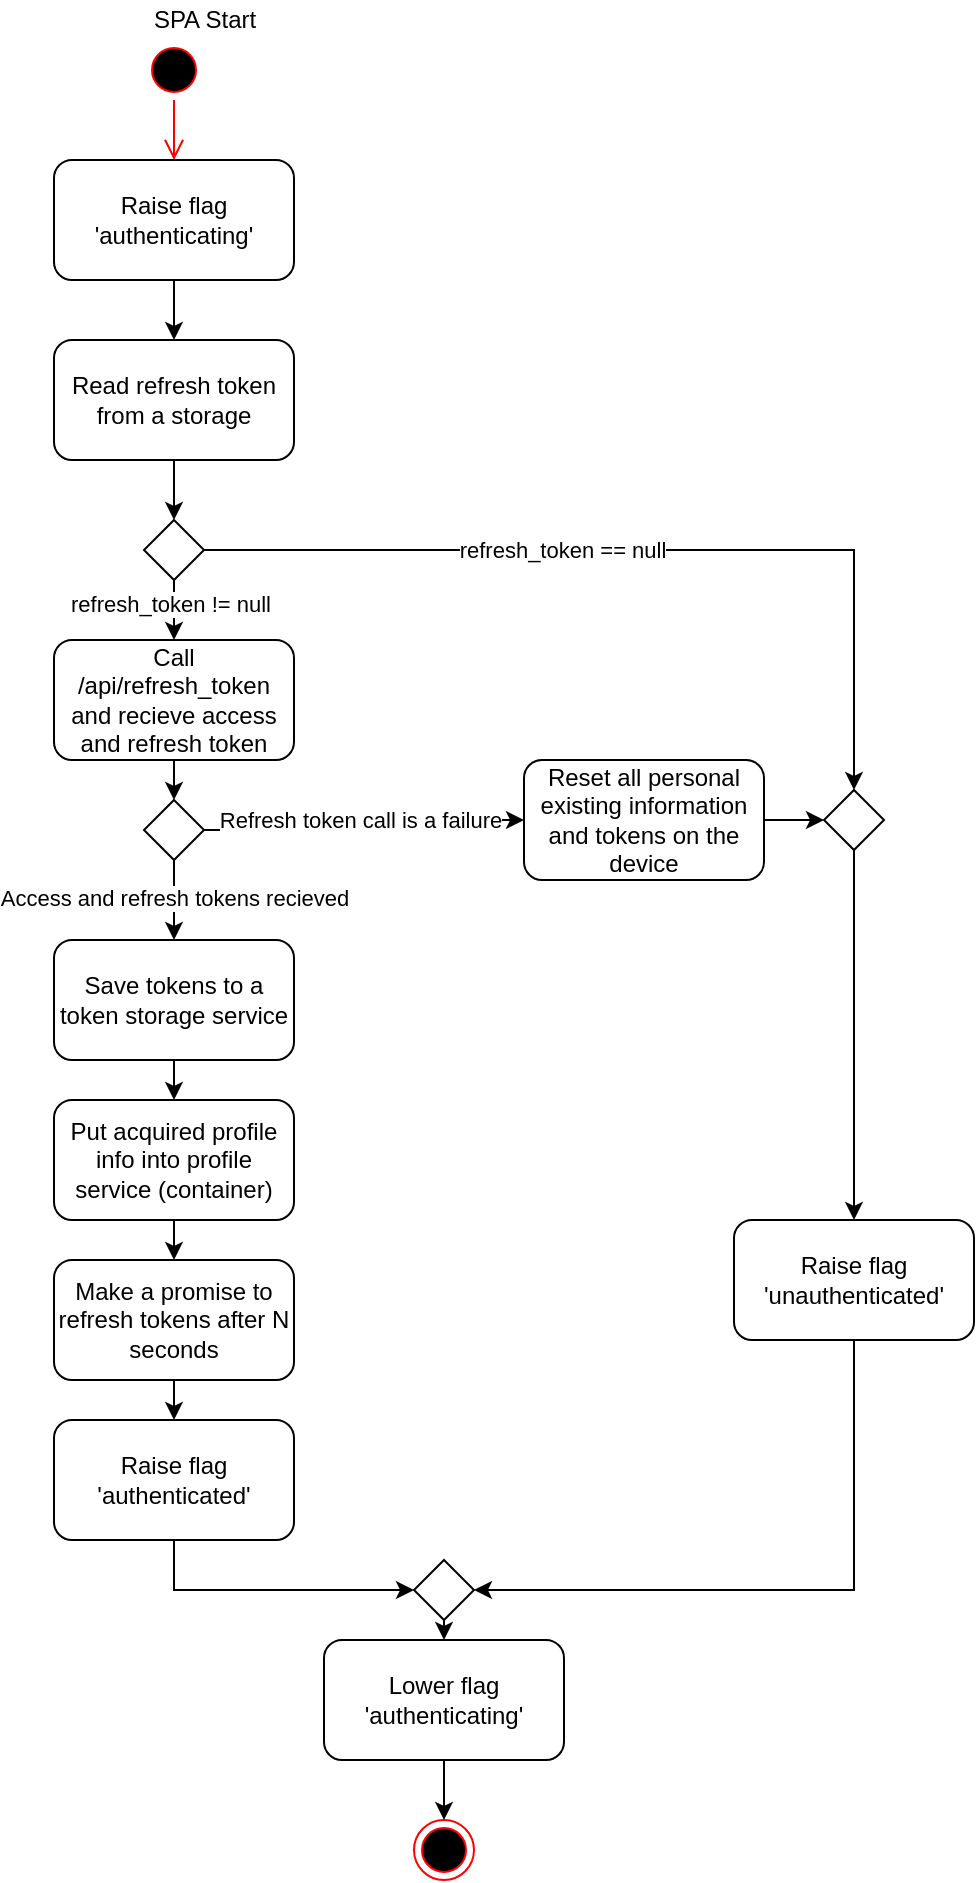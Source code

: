 <mxfile version="15.4.0" type="device"><diagram id="RH6pc66Cu7PmUXQU_8Gb" name="Activity"><mxGraphModel dx="1086" dy="966" grid="1" gridSize="10" guides="1" tooltips="1" connect="1" arrows="1" fold="1" page="1" pageScale="1" pageWidth="850" pageHeight="1100" math="0" shadow="0"><root><mxCell id="0"/><mxCell id="1" parent="0"/><mxCell id="gfeBimnkfq3dOnj8yts--2" value="" style="ellipse;html=1;shape=startState;fillColor=#000000;strokeColor=#ff0000;" vertex="1" parent="1"><mxGeometry x="440" y="90" width="30" height="30" as="geometry"/></mxCell><mxCell id="gfeBimnkfq3dOnj8yts--3" value="" style="edgeStyle=orthogonalEdgeStyle;html=1;verticalAlign=bottom;endArrow=open;endSize=8;strokeColor=#ff0000;rounded=0;entryX=0.5;entryY=0;entryDx=0;entryDy=0;" edge="1" source="gfeBimnkfq3dOnj8yts--2" parent="1" target="gfeBimnkfq3dOnj8yts--20"><mxGeometry relative="1" as="geometry"><mxPoint x="455" y="180" as="targetPoint"/></mxGeometry></mxCell><mxCell id="gfeBimnkfq3dOnj8yts--8" style="edgeStyle=orthogonalEdgeStyle;rounded=0;orthogonalLoop=1;jettySize=auto;html=1;exitX=0.5;exitY=1;exitDx=0;exitDy=0;entryX=0.5;entryY=0;entryDx=0;entryDy=0;" edge="1" parent="1" source="gfeBimnkfq3dOnj8yts--6" target="gfeBimnkfq3dOnj8yts--7"><mxGeometry relative="1" as="geometry"/></mxCell><mxCell id="gfeBimnkfq3dOnj8yts--6" value="Read refresh token from a storage" style="rounded=1;whiteSpace=wrap;html=1;" vertex="1" parent="1"><mxGeometry x="395" y="240" width="120" height="60" as="geometry"/></mxCell><mxCell id="gfeBimnkfq3dOnj8yts--11" style="edgeStyle=orthogonalEdgeStyle;rounded=0;orthogonalLoop=1;jettySize=auto;html=1;exitX=0.5;exitY=1;exitDx=0;exitDy=0;entryX=0.5;entryY=0;entryDx=0;entryDy=0;" edge="1" parent="1" source="gfeBimnkfq3dOnj8yts--7" target="gfeBimnkfq3dOnj8yts--28"><mxGeometry relative="1" as="geometry"/></mxCell><mxCell id="gfeBimnkfq3dOnj8yts--12" value="refresh_token != null" style="edgeLabel;html=1;align=center;verticalAlign=middle;resizable=0;points=[];" vertex="1" connectable="0" parent="gfeBimnkfq3dOnj8yts--11"><mxGeometry x="-0.23" y="-2" relative="1" as="geometry"><mxPoint as="offset"/></mxGeometry></mxCell><mxCell id="gfeBimnkfq3dOnj8yts--13" style="edgeStyle=orthogonalEdgeStyle;rounded=0;orthogonalLoop=1;jettySize=auto;html=1;exitX=1;exitY=0.5;exitDx=0;exitDy=0;entryX=0.5;entryY=0;entryDx=0;entryDy=0;" edge="1" parent="1" source="gfeBimnkfq3dOnj8yts--7" target="gfeBimnkfq3dOnj8yts--38"><mxGeometry relative="1" as="geometry"/></mxCell><mxCell id="gfeBimnkfq3dOnj8yts--14" value="refresh_token == null" style="edgeLabel;html=1;align=center;verticalAlign=middle;resizable=0;points=[];" vertex="1" connectable="0" parent="gfeBimnkfq3dOnj8yts--13"><mxGeometry x="-0.304" y="-1" relative="1" as="geometry"><mxPoint x="24" y="-1" as="offset"/></mxGeometry></mxCell><mxCell id="gfeBimnkfq3dOnj8yts--7" value="" style="rhombus;whiteSpace=wrap;html=1;" vertex="1" parent="1"><mxGeometry x="440" y="330" width="30" height="30" as="geometry"/></mxCell><mxCell id="gfeBimnkfq3dOnj8yts--19" style="edgeStyle=orthogonalEdgeStyle;rounded=0;orthogonalLoop=1;jettySize=auto;html=1;exitX=0.5;exitY=1;exitDx=0;exitDy=0;entryX=1;entryY=0.5;entryDx=0;entryDy=0;" edge="1" parent="1" source="gfeBimnkfq3dOnj8yts--10" target="gfeBimnkfq3dOnj8yts--45"><mxGeometry relative="1" as="geometry"/></mxCell><mxCell id="gfeBimnkfq3dOnj8yts--10" value="Raise flag 'unauthenticated'" style="rounded=1;whiteSpace=wrap;html=1;" vertex="1" parent="1"><mxGeometry x="735" y="680" width="120" height="60" as="geometry"/></mxCell><mxCell id="gfeBimnkfq3dOnj8yts--18" value="" style="ellipse;html=1;shape=endState;fillColor=#000000;strokeColor=#ff0000;" vertex="1" parent="1"><mxGeometry x="575" y="980" width="30" height="30" as="geometry"/></mxCell><mxCell id="gfeBimnkfq3dOnj8yts--23" style="edgeStyle=orthogonalEdgeStyle;rounded=0;orthogonalLoop=1;jettySize=auto;html=1;exitX=0.5;exitY=1;exitDx=0;exitDy=0;entryX=0.5;entryY=0;entryDx=0;entryDy=0;" edge="1" parent="1" source="gfeBimnkfq3dOnj8yts--20" target="gfeBimnkfq3dOnj8yts--6"><mxGeometry relative="1" as="geometry"/></mxCell><mxCell id="gfeBimnkfq3dOnj8yts--20" value="Raise flag 'authenticating'" style="rounded=1;whiteSpace=wrap;html=1;" vertex="1" parent="1"><mxGeometry x="395" y="150" width="120" height="60" as="geometry"/></mxCell><mxCell id="gfeBimnkfq3dOnj8yts--22" value="SPA Start" style="text;html=1;align=center;verticalAlign=middle;resizable=0;points=[];autosize=1;strokeColor=none;fillColor=none;" vertex="1" parent="1"><mxGeometry x="435" y="70" width="70" height="20" as="geometry"/></mxCell><mxCell id="gfeBimnkfq3dOnj8yts--25" style="edgeStyle=orthogonalEdgeStyle;rounded=0;orthogonalLoop=1;jettySize=auto;html=1;exitX=0.5;exitY=1;exitDx=0;exitDy=0;entryX=0.5;entryY=0;entryDx=0;entryDy=0;" edge="1" parent="1" source="gfeBimnkfq3dOnj8yts--24" target="gfeBimnkfq3dOnj8yts--18"><mxGeometry relative="1" as="geometry"/></mxCell><mxCell id="gfeBimnkfq3dOnj8yts--24" value="Lower flag 'authenticating'" style="rounded=1;whiteSpace=wrap;html=1;" vertex="1" parent="1"><mxGeometry x="530" y="890" width="120" height="60" as="geometry"/></mxCell><mxCell id="gfeBimnkfq3dOnj8yts--33" style="edgeStyle=orthogonalEdgeStyle;rounded=0;orthogonalLoop=1;jettySize=auto;html=1;exitX=0.5;exitY=1;exitDx=0;exitDy=0;entryX=0.5;entryY=0;entryDx=0;entryDy=0;" edge="1" parent="1" source="gfeBimnkfq3dOnj8yts--28" target="gfeBimnkfq3dOnj8yts--29"><mxGeometry relative="1" as="geometry"/></mxCell><mxCell id="gfeBimnkfq3dOnj8yts--28" value="Call /api/refresh_token and recieve access and refresh token" style="rounded=1;whiteSpace=wrap;html=1;" vertex="1" parent="1"><mxGeometry x="395" y="390" width="120" height="60" as="geometry"/></mxCell><mxCell id="gfeBimnkfq3dOnj8yts--31" style="edgeStyle=orthogonalEdgeStyle;rounded=0;orthogonalLoop=1;jettySize=auto;html=1;exitX=0.5;exitY=1;exitDx=0;exitDy=0;entryX=0.5;entryY=0;entryDx=0;entryDy=0;" edge="1" parent="1" source="gfeBimnkfq3dOnj8yts--29" target="gfeBimnkfq3dOnj8yts--30"><mxGeometry relative="1" as="geometry"/></mxCell><mxCell id="gfeBimnkfq3dOnj8yts--32" value="Access and refresh tokens recieved" style="edgeLabel;html=1;align=center;verticalAlign=middle;resizable=0;points=[];" vertex="1" connectable="0" parent="gfeBimnkfq3dOnj8yts--31"><mxGeometry x="0.178" relative="1" as="geometry"><mxPoint y="-5" as="offset"/></mxGeometry></mxCell><mxCell id="gfeBimnkfq3dOnj8yts--35" style="edgeStyle=orthogonalEdgeStyle;rounded=0;orthogonalLoop=1;jettySize=auto;html=1;exitX=1;exitY=0.5;exitDx=0;exitDy=0;entryX=0;entryY=0.5;entryDx=0;entryDy=0;" edge="1" parent="1" source="gfeBimnkfq3dOnj8yts--29" target="gfeBimnkfq3dOnj8yts--34"><mxGeometry relative="1" as="geometry"/></mxCell><mxCell id="gfeBimnkfq3dOnj8yts--36" value="Refresh token call is a failure" style="edgeLabel;html=1;align=center;verticalAlign=middle;resizable=0;points=[];" vertex="1" connectable="0" parent="gfeBimnkfq3dOnj8yts--35"><mxGeometry x="-0.413" y="4" relative="1" as="geometry"><mxPoint x="29" y="-1" as="offset"/></mxGeometry></mxCell><mxCell id="gfeBimnkfq3dOnj8yts--29" value="" style="rhombus;whiteSpace=wrap;html=1;" vertex="1" parent="1"><mxGeometry x="440" y="470" width="30" height="30" as="geometry"/></mxCell><mxCell id="gfeBimnkfq3dOnj8yts--41" style="edgeStyle=orthogonalEdgeStyle;rounded=0;orthogonalLoop=1;jettySize=auto;html=1;exitX=0.5;exitY=1;exitDx=0;exitDy=0;entryX=0.5;entryY=0;entryDx=0;entryDy=0;" edge="1" parent="1" source="gfeBimnkfq3dOnj8yts--30" target="gfeBimnkfq3dOnj8yts--42"><mxGeometry relative="1" as="geometry"><mxPoint x="455" y="700" as="targetPoint"/></mxGeometry></mxCell><mxCell id="gfeBimnkfq3dOnj8yts--30" value="Save tokens to a token storage service" style="rounded=1;whiteSpace=wrap;html=1;" vertex="1" parent="1"><mxGeometry x="395" y="540" width="120" height="60" as="geometry"/></mxCell><mxCell id="gfeBimnkfq3dOnj8yts--39" style="edgeStyle=orthogonalEdgeStyle;rounded=0;orthogonalLoop=1;jettySize=auto;html=1;exitX=1;exitY=0.5;exitDx=0;exitDy=0;entryX=0;entryY=0.5;entryDx=0;entryDy=0;" edge="1" parent="1" source="gfeBimnkfq3dOnj8yts--34" target="gfeBimnkfq3dOnj8yts--38"><mxGeometry relative="1" as="geometry"/></mxCell><mxCell id="gfeBimnkfq3dOnj8yts--34" value="Reset all personal existing information and tokens on the device" style="rounded=1;whiteSpace=wrap;html=1;" vertex="1" parent="1"><mxGeometry x="630" y="450" width="120" height="60" as="geometry"/></mxCell><mxCell id="gfeBimnkfq3dOnj8yts--40" style="edgeStyle=orthogonalEdgeStyle;rounded=0;orthogonalLoop=1;jettySize=auto;html=1;exitX=0.5;exitY=1;exitDx=0;exitDy=0;entryX=0.5;entryY=0;entryDx=0;entryDy=0;" edge="1" parent="1" source="gfeBimnkfq3dOnj8yts--38" target="gfeBimnkfq3dOnj8yts--10"><mxGeometry relative="1" as="geometry"/></mxCell><mxCell id="gfeBimnkfq3dOnj8yts--38" value="" style="rhombus;whiteSpace=wrap;html=1;" vertex="1" parent="1"><mxGeometry x="780" y="465" width="30" height="30" as="geometry"/></mxCell><mxCell id="gfeBimnkfq3dOnj8yts--44" style="edgeStyle=orthogonalEdgeStyle;rounded=0;orthogonalLoop=1;jettySize=auto;html=1;exitX=0.5;exitY=1;exitDx=0;exitDy=0;entryX=0.5;entryY=0;entryDx=0;entryDy=0;" edge="1" parent="1" source="gfeBimnkfq3dOnj8yts--42" target="gfeBimnkfq3dOnj8yts--49"><mxGeometry relative="1" as="geometry"/></mxCell><mxCell id="gfeBimnkfq3dOnj8yts--42" value="Put acquired profile info into profile service (container)" style="rounded=1;whiteSpace=wrap;html=1;" vertex="1" parent="1"><mxGeometry x="395" y="620" width="120" height="60" as="geometry"/></mxCell><mxCell id="gfeBimnkfq3dOnj8yts--47" style="edgeStyle=orthogonalEdgeStyle;rounded=0;orthogonalLoop=1;jettySize=auto;html=1;exitX=0.5;exitY=1;exitDx=0;exitDy=0;entryX=0;entryY=0.5;entryDx=0;entryDy=0;" edge="1" parent="1" source="gfeBimnkfq3dOnj8yts--43" target="gfeBimnkfq3dOnj8yts--45"><mxGeometry relative="1" as="geometry"/></mxCell><mxCell id="gfeBimnkfq3dOnj8yts--43" value="Raise flag 'authenticated'" style="rounded=1;whiteSpace=wrap;html=1;" vertex="1" parent="1"><mxGeometry x="395" y="780" width="120" height="60" as="geometry"/></mxCell><mxCell id="gfeBimnkfq3dOnj8yts--48" style="edgeStyle=orthogonalEdgeStyle;rounded=0;orthogonalLoop=1;jettySize=auto;html=1;exitX=0.5;exitY=1;exitDx=0;exitDy=0;entryX=0.5;entryY=0;entryDx=0;entryDy=0;" edge="1" parent="1" source="gfeBimnkfq3dOnj8yts--45" target="gfeBimnkfq3dOnj8yts--24"><mxGeometry relative="1" as="geometry"/></mxCell><mxCell id="gfeBimnkfq3dOnj8yts--45" value="" style="rhombus;whiteSpace=wrap;html=1;" vertex="1" parent="1"><mxGeometry x="575" y="850" width="30" height="30" as="geometry"/></mxCell><mxCell id="gfeBimnkfq3dOnj8yts--50" style="edgeStyle=orthogonalEdgeStyle;rounded=0;orthogonalLoop=1;jettySize=auto;html=1;exitX=0.5;exitY=1;exitDx=0;exitDy=0;entryX=0.5;entryY=0;entryDx=0;entryDy=0;" edge="1" parent="1" source="gfeBimnkfq3dOnj8yts--49" target="gfeBimnkfq3dOnj8yts--43"><mxGeometry relative="1" as="geometry"/></mxCell><mxCell id="gfeBimnkfq3dOnj8yts--49" value="Make a promise to refresh tokens after N seconds" style="rounded=1;whiteSpace=wrap;html=1;" vertex="1" parent="1"><mxGeometry x="395" y="700" width="120" height="60" as="geometry"/></mxCell></root></mxGraphModel></diagram></mxfile>